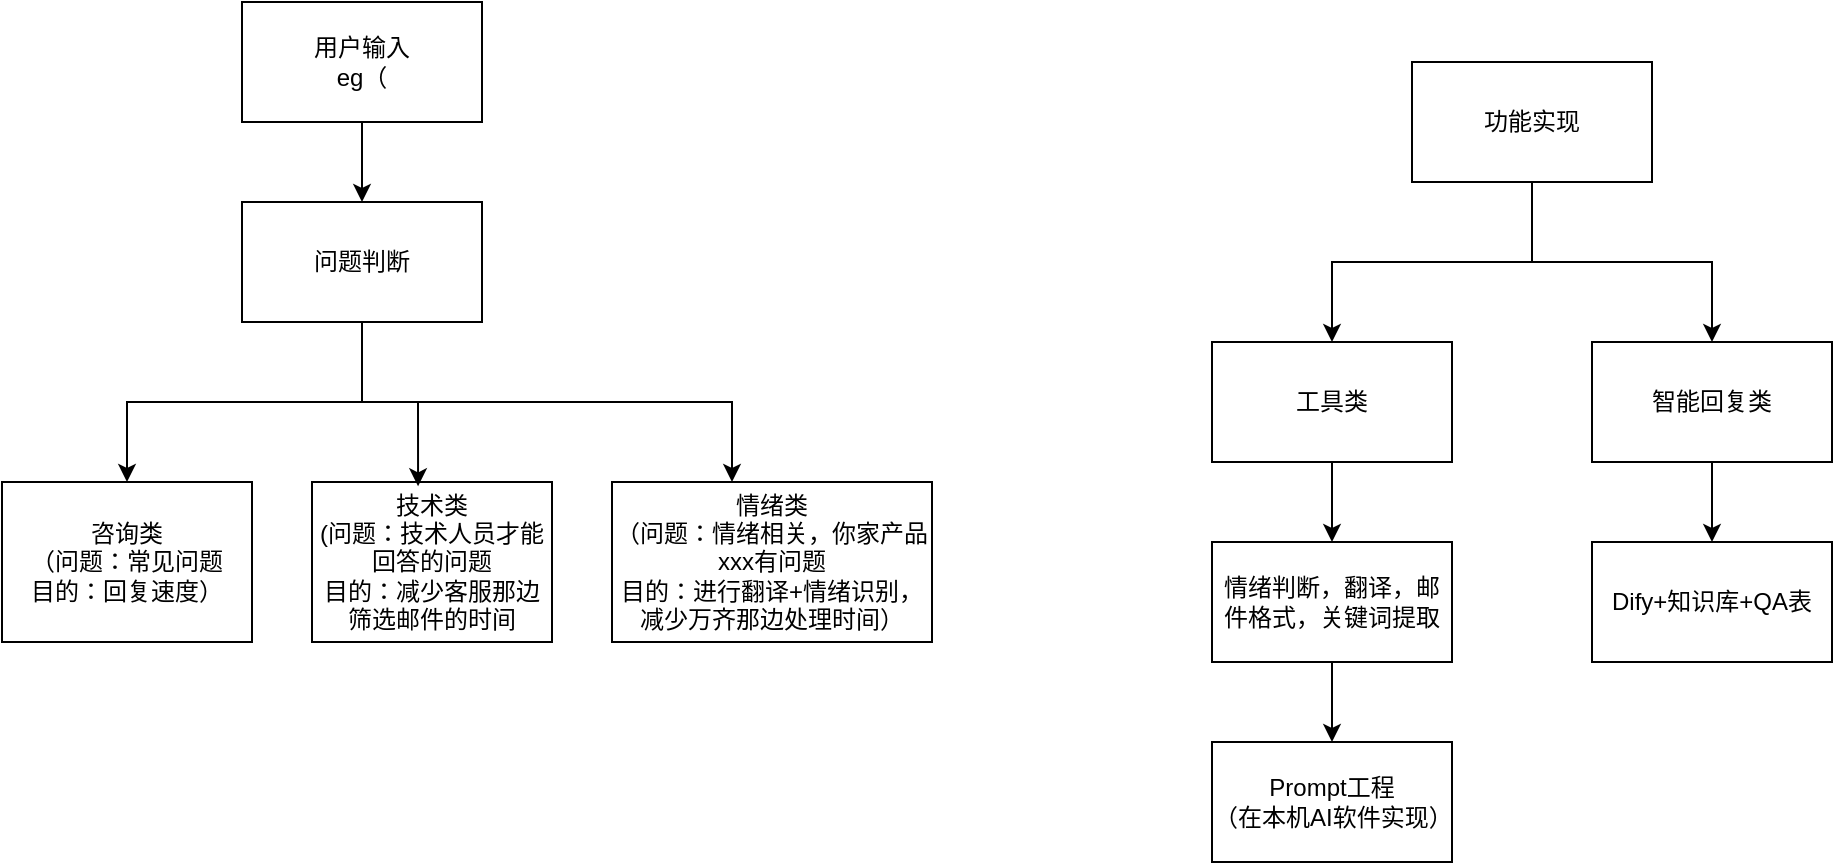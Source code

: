 <mxfile version="26.2.12">
  <diagram name="Page-1" id="M1iB0JgTUpQXoafaGhzw">
    <mxGraphModel dx="1283" dy="543" grid="1" gridSize="10" guides="1" tooltips="1" connect="1" arrows="1" fold="1" page="1" pageScale="1" pageWidth="850" pageHeight="1100" math="0" shadow="0">
      <root>
        <mxCell id="0" />
        <mxCell id="1" parent="0" />
        <mxCell id="ocfpeheD2iWH20HzGndA-3" style="edgeStyle=orthogonalEdgeStyle;rounded=0;orthogonalLoop=1;jettySize=auto;html=1;entryX=0.5;entryY=0;entryDx=0;entryDy=0;" edge="1" parent="1" source="ocfpeheD2iWH20HzGndA-1" target="ocfpeheD2iWH20HzGndA-2">
          <mxGeometry relative="1" as="geometry" />
        </mxCell>
        <mxCell id="ocfpeheD2iWH20HzGndA-1" value="用户输入&lt;br&gt;eg（" style="rounded=0;whiteSpace=wrap;html=1;" vertex="1" parent="1">
          <mxGeometry x="305" y="10" width="120" height="60" as="geometry" />
        </mxCell>
        <mxCell id="ocfpeheD2iWH20HzGndA-5" style="edgeStyle=orthogonalEdgeStyle;rounded=0;orthogonalLoop=1;jettySize=auto;html=1;" edge="1" parent="1" source="ocfpeheD2iWH20HzGndA-2" target="ocfpeheD2iWH20HzGndA-4">
          <mxGeometry relative="1" as="geometry" />
        </mxCell>
        <mxCell id="ocfpeheD2iWH20HzGndA-9" style="edgeStyle=orthogonalEdgeStyle;rounded=0;orthogonalLoop=1;jettySize=auto;html=1;" edge="1" parent="1" source="ocfpeheD2iWH20HzGndA-2" target="ocfpeheD2iWH20HzGndA-8">
          <mxGeometry relative="1" as="geometry">
            <Array as="points">
              <mxPoint x="365" y="210" />
              <mxPoint x="550" y="210" />
            </Array>
          </mxGeometry>
        </mxCell>
        <mxCell id="ocfpeheD2iWH20HzGndA-2" value="问题判断" style="rounded=0;whiteSpace=wrap;html=1;" vertex="1" parent="1">
          <mxGeometry x="305" y="110" width="120" height="60" as="geometry" />
        </mxCell>
        <mxCell id="ocfpeheD2iWH20HzGndA-4" value="咨询类&lt;br&gt;（问题：常见问题&lt;div&gt;&lt;span style=&quot;background-color: transparent; color: light-dark(rgb(0, 0, 0), rgb(255, 255, 255));&quot;&gt;目的：回复速度）&lt;/span&gt;&lt;/div&gt;" style="rounded=0;whiteSpace=wrap;html=1;" vertex="1" parent="1">
          <mxGeometry x="185" y="250" width="125" height="80" as="geometry" />
        </mxCell>
        <mxCell id="ocfpeheD2iWH20HzGndA-6" value="技术类&lt;div&gt;(问题：技术人员才能回答的问题&lt;/div&gt;&lt;div&gt;目的：减少客服那边筛选邮件的时间&lt;/div&gt;" style="rounded=0;whiteSpace=wrap;html=1;" vertex="1" parent="1">
          <mxGeometry x="340" y="250" width="120" height="80" as="geometry" />
        </mxCell>
        <mxCell id="ocfpeheD2iWH20HzGndA-7" style="edgeStyle=orthogonalEdgeStyle;rounded=0;orthogonalLoop=1;jettySize=auto;html=1;entryX=0.442;entryY=0.027;entryDx=0;entryDy=0;entryPerimeter=0;" edge="1" parent="1" source="ocfpeheD2iWH20HzGndA-2" target="ocfpeheD2iWH20HzGndA-6">
          <mxGeometry relative="1" as="geometry" />
        </mxCell>
        <mxCell id="ocfpeheD2iWH20HzGndA-8" value="情绪类&lt;br&gt;（问题：情绪相关，你家产品xxx有问题&lt;br&gt;目的：进行翻译+情绪识别，减少万齐那边处理时间）" style="rounded=0;whiteSpace=wrap;html=1;" vertex="1" parent="1">
          <mxGeometry x="490" y="250" width="160" height="80" as="geometry" />
        </mxCell>
        <mxCell id="ocfpeheD2iWH20HzGndA-21" style="edgeStyle=orthogonalEdgeStyle;rounded=0;orthogonalLoop=1;jettySize=auto;html=1;entryX=0.5;entryY=0;entryDx=0;entryDy=0;" edge="1" parent="1" source="ocfpeheD2iWH20HzGndA-11" target="ocfpeheD2iWH20HzGndA-20">
          <mxGeometry relative="1" as="geometry" />
        </mxCell>
        <mxCell id="ocfpeheD2iWH20HzGndA-22" style="edgeStyle=orthogonalEdgeStyle;rounded=0;orthogonalLoop=1;jettySize=auto;html=1;" edge="1" parent="1" source="ocfpeheD2iWH20HzGndA-11" target="ocfpeheD2iWH20HzGndA-13">
          <mxGeometry relative="1" as="geometry" />
        </mxCell>
        <mxCell id="ocfpeheD2iWH20HzGndA-11" value="功能实现" style="rounded=0;whiteSpace=wrap;html=1;" vertex="1" parent="1">
          <mxGeometry x="890" y="40" width="120" height="60" as="geometry" />
        </mxCell>
        <mxCell id="ocfpeheD2iWH20HzGndA-17" style="edgeStyle=orthogonalEdgeStyle;rounded=0;orthogonalLoop=1;jettySize=auto;html=1;entryX=0.5;entryY=0;entryDx=0;entryDy=0;" edge="1" parent="1" source="ocfpeheD2iWH20HzGndA-12" target="ocfpeheD2iWH20HzGndA-16">
          <mxGeometry relative="1" as="geometry" />
        </mxCell>
        <mxCell id="ocfpeheD2iWH20HzGndA-12" value="情绪判断，翻译，邮件格式，关键词提取" style="rounded=0;whiteSpace=wrap;html=1;" vertex="1" parent="1">
          <mxGeometry x="790" y="280" width="120" height="60" as="geometry" />
        </mxCell>
        <mxCell id="ocfpeheD2iWH20HzGndA-15" style="edgeStyle=orthogonalEdgeStyle;rounded=0;orthogonalLoop=1;jettySize=auto;html=1;entryX=0.5;entryY=0;entryDx=0;entryDy=0;" edge="1" parent="1" source="ocfpeheD2iWH20HzGndA-13" target="ocfpeheD2iWH20HzGndA-12">
          <mxGeometry relative="1" as="geometry" />
        </mxCell>
        <mxCell id="ocfpeheD2iWH20HzGndA-13" value="工具类" style="rounded=0;whiteSpace=wrap;html=1;" vertex="1" parent="1">
          <mxGeometry x="790" y="180" width="120" height="60" as="geometry" />
        </mxCell>
        <mxCell id="ocfpeheD2iWH20HzGndA-16" value="Prompt工程&lt;br&gt;（在本机AI软件实现）" style="rounded=0;whiteSpace=wrap;html=1;" vertex="1" parent="1">
          <mxGeometry x="790" y="380" width="120" height="60" as="geometry" />
        </mxCell>
        <mxCell id="ocfpeheD2iWH20HzGndA-24" style="edgeStyle=orthogonalEdgeStyle;rounded=0;orthogonalLoop=1;jettySize=auto;html=1;" edge="1" parent="1" source="ocfpeheD2iWH20HzGndA-20" target="ocfpeheD2iWH20HzGndA-23">
          <mxGeometry relative="1" as="geometry" />
        </mxCell>
        <mxCell id="ocfpeheD2iWH20HzGndA-20" value="智能回复类" style="rounded=0;whiteSpace=wrap;html=1;" vertex="1" parent="1">
          <mxGeometry x="980" y="180" width="120" height="60" as="geometry" />
        </mxCell>
        <mxCell id="ocfpeheD2iWH20HzGndA-23" value="Dify+知识库+QA表" style="rounded=0;whiteSpace=wrap;html=1;" vertex="1" parent="1">
          <mxGeometry x="980" y="280" width="120" height="60" as="geometry" />
        </mxCell>
      </root>
    </mxGraphModel>
  </diagram>
</mxfile>
